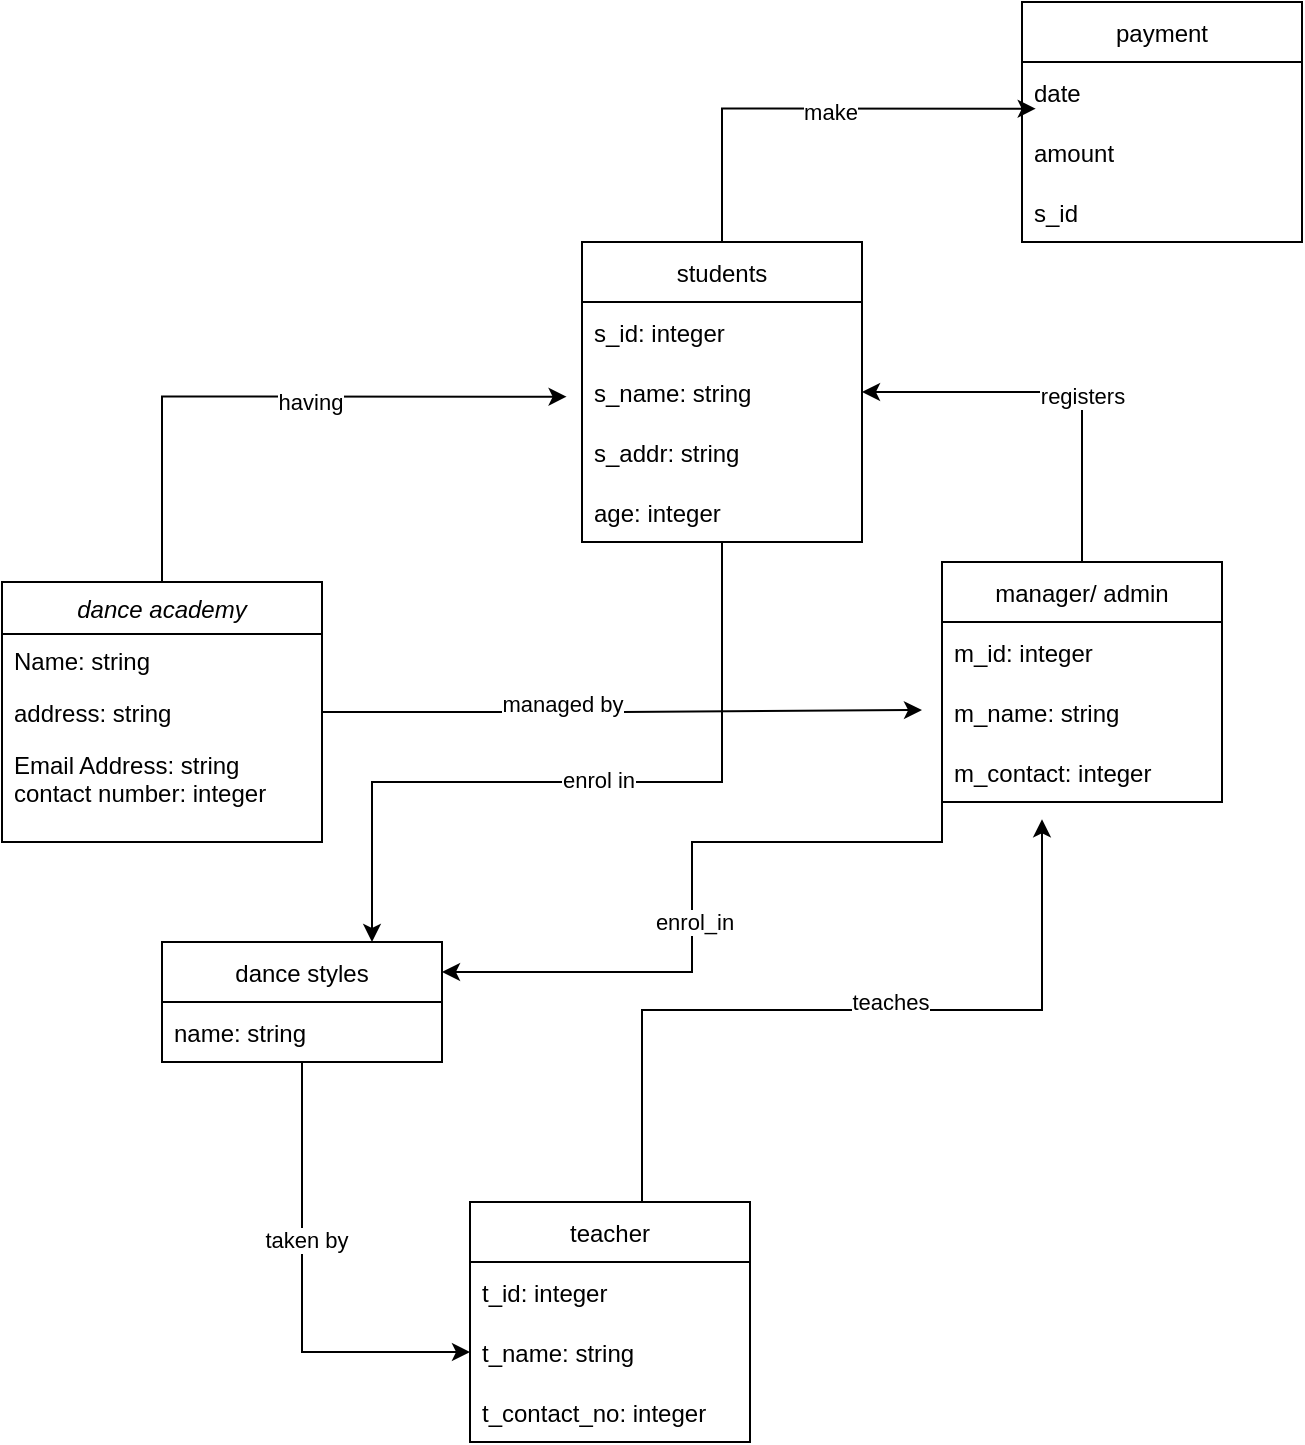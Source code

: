 <mxfile version="16.5.4" type="github">
  <diagram id="C5RBs43oDa-KdzZeNtuy" name="Page-1">
    <mxGraphModel dx="868" dy="1024" grid="1" gridSize="10" guides="1" tooltips="1" connect="1" arrows="1" fold="1" page="0" pageScale="1" pageWidth="827" pageHeight="1169" background="none" math="0" shadow="0">
      <root>
        <mxCell id="WIyWlLk6GJQsqaUBKTNV-0" />
        <mxCell id="WIyWlLk6GJQsqaUBKTNV-1" parent="WIyWlLk6GJQsqaUBKTNV-0" />
        <mxCell id="0ZvH64rMYw4Pr6m29UYi-16" style="edgeStyle=orthogonalEdgeStyle;rounded=0;orthogonalLoop=1;jettySize=auto;html=1;exitX=1;exitY=0.5;exitDx=0;exitDy=0;" edge="1" parent="WIyWlLk6GJQsqaUBKTNV-1" source="zkfFHV4jXpPFQw0GAbJ--0">
          <mxGeometry relative="1" as="geometry">
            <mxPoint x="500" y="194" as="targetPoint" />
          </mxGeometry>
        </mxCell>
        <mxCell id="0ZvH64rMYw4Pr6m29UYi-17" value="managed by" style="edgeLabel;html=1;align=center;verticalAlign=middle;resizable=0;points=[];" vertex="1" connectable="0" parent="0ZvH64rMYw4Pr6m29UYi-16">
          <mxGeometry x="-0.203" y="4" relative="1" as="geometry">
            <mxPoint as="offset" />
          </mxGeometry>
        </mxCell>
        <mxCell id="0ZvH64rMYw4Pr6m29UYi-32" style="edgeStyle=orthogonalEdgeStyle;rounded=0;orthogonalLoop=1;jettySize=auto;html=1;exitX=0.5;exitY=0;exitDx=0;exitDy=0;entryX=-0.055;entryY=0.578;entryDx=0;entryDy=0;entryPerimeter=0;" edge="1" parent="WIyWlLk6GJQsqaUBKTNV-1" source="zkfFHV4jXpPFQw0GAbJ--0" target="0ZvH64rMYw4Pr6m29UYi-25">
          <mxGeometry relative="1" as="geometry" />
        </mxCell>
        <mxCell id="0ZvH64rMYw4Pr6m29UYi-33" value="having" style="edgeLabel;html=1;align=center;verticalAlign=middle;resizable=0;points=[];" vertex="1" connectable="0" parent="0ZvH64rMYw4Pr6m29UYi-32">
          <mxGeometry x="0.128" y="-2" relative="1" as="geometry">
            <mxPoint as="offset" />
          </mxGeometry>
        </mxCell>
        <mxCell id="zkfFHV4jXpPFQw0GAbJ--0" value="dance academy" style="swimlane;fontStyle=2;align=center;verticalAlign=top;childLayout=stackLayout;horizontal=1;startSize=26;horizontalStack=0;resizeParent=1;resizeLast=0;collapsible=1;marginBottom=0;rounded=0;shadow=0;strokeWidth=1;" parent="WIyWlLk6GJQsqaUBKTNV-1" vertex="1">
          <mxGeometry x="40" y="130" width="160" height="130" as="geometry">
            <mxRectangle x="230" y="140" width="160" height="26" as="alternateBounds" />
          </mxGeometry>
        </mxCell>
        <mxCell id="zkfFHV4jXpPFQw0GAbJ--1" value="Name: string" style="text;align=left;verticalAlign=top;spacingLeft=4;spacingRight=4;overflow=hidden;rotatable=0;points=[[0,0.5],[1,0.5]];portConstraint=eastwest;" parent="zkfFHV4jXpPFQw0GAbJ--0" vertex="1">
          <mxGeometry y="26" width="160" height="26" as="geometry" />
        </mxCell>
        <mxCell id="zkfFHV4jXpPFQw0GAbJ--2" value="address: string" style="text;align=left;verticalAlign=top;spacingLeft=4;spacingRight=4;overflow=hidden;rotatable=0;points=[[0,0.5],[1,0.5]];portConstraint=eastwest;rounded=0;shadow=0;html=0;" parent="zkfFHV4jXpPFQw0GAbJ--0" vertex="1">
          <mxGeometry y="52" width="160" height="26" as="geometry" />
        </mxCell>
        <mxCell id="zkfFHV4jXpPFQw0GAbJ--3" value="Email Address: string &#xa;contact number: integer &#xa;" style="text;align=left;verticalAlign=top;spacingLeft=4;spacingRight=4;overflow=hidden;rotatable=0;points=[[0,0.5],[1,0.5]];portConstraint=eastwest;rounded=0;shadow=0;html=0;" parent="zkfFHV4jXpPFQw0GAbJ--0" vertex="1">
          <mxGeometry y="78" width="160" height="42" as="geometry" />
        </mxCell>
        <mxCell id="0ZvH64rMYw4Pr6m29UYi-10" style="edgeStyle=orthogonalEdgeStyle;rounded=0;orthogonalLoop=1;jettySize=auto;html=1;exitX=0.5;exitY=1;exitDx=0;exitDy=0;entryX=0;entryY=0.5;entryDx=0;entryDy=0;" edge="1" parent="WIyWlLk6GJQsqaUBKTNV-1" source="0ZvH64rMYw4Pr6m29UYi-2" target="0ZvH64rMYw4Pr6m29UYi-8">
          <mxGeometry relative="1" as="geometry" />
        </mxCell>
        <mxCell id="0ZvH64rMYw4Pr6m29UYi-18" value="taken by" style="edgeLabel;html=1;align=center;verticalAlign=middle;resizable=0;points=[];" vertex="1" connectable="0" parent="0ZvH64rMYw4Pr6m29UYi-10">
          <mxGeometry x="-0.229" y="2" relative="1" as="geometry">
            <mxPoint as="offset" />
          </mxGeometry>
        </mxCell>
        <mxCell id="0ZvH64rMYw4Pr6m29UYi-2" value="dance styles" style="swimlane;fontStyle=0;childLayout=stackLayout;horizontal=1;startSize=30;horizontalStack=0;resizeParent=1;resizeParentMax=0;resizeLast=0;collapsible=1;marginBottom=0;" vertex="1" parent="WIyWlLk6GJQsqaUBKTNV-1">
          <mxGeometry x="120" y="310" width="140" height="60" as="geometry" />
        </mxCell>
        <mxCell id="0ZvH64rMYw4Pr6m29UYi-19" style="edgeStyle=orthogonalEdgeStyle;rounded=0;orthogonalLoop=1;jettySize=auto;html=1;exitX=1;exitY=0;exitDx=0;exitDy=0;" edge="1" parent="WIyWlLk6GJQsqaUBKTNV-1" source="0ZvH64rMYw4Pr6m29UYi-6">
          <mxGeometry relative="1" as="geometry">
            <mxPoint x="560" y="248.667" as="targetPoint" />
            <Array as="points">
              <mxPoint x="360" y="440" />
              <mxPoint x="360" y="344" />
              <mxPoint x="560" y="344" />
            </Array>
          </mxGeometry>
        </mxCell>
        <mxCell id="0ZvH64rMYw4Pr6m29UYi-20" value="teaches" style="edgeLabel;html=1;align=center;verticalAlign=middle;resizable=0;points=[];" vertex="1" connectable="0" parent="0ZvH64rMYw4Pr6m29UYi-19">
          <mxGeometry x="0.229" y="-3" relative="1" as="geometry">
            <mxPoint y="-7" as="offset" />
          </mxGeometry>
        </mxCell>
        <mxCell id="0ZvH64rMYw4Pr6m29UYi-6" value="teacher" style="swimlane;fontStyle=0;childLayout=stackLayout;horizontal=1;startSize=30;horizontalStack=0;resizeParent=1;resizeParentMax=0;resizeLast=0;collapsible=1;marginBottom=0;" vertex="1" parent="WIyWlLk6GJQsqaUBKTNV-1">
          <mxGeometry x="274" y="440" width="140" height="120" as="geometry" />
        </mxCell>
        <mxCell id="0ZvH64rMYw4Pr6m29UYi-7" value="t_id: integer" style="text;strokeColor=none;fillColor=none;align=left;verticalAlign=middle;spacingLeft=4;spacingRight=4;overflow=hidden;points=[[0,0.5],[1,0.5]];portConstraint=eastwest;rotatable=0;" vertex="1" parent="0ZvH64rMYw4Pr6m29UYi-6">
          <mxGeometry y="30" width="140" height="30" as="geometry" />
        </mxCell>
        <mxCell id="0ZvH64rMYw4Pr6m29UYi-8" value="t_name: string" style="text;strokeColor=none;fillColor=none;align=left;verticalAlign=middle;spacingLeft=4;spacingRight=4;overflow=hidden;points=[[0,0.5],[1,0.5]];portConstraint=eastwest;rotatable=0;" vertex="1" parent="0ZvH64rMYw4Pr6m29UYi-6">
          <mxGeometry y="60" width="140" height="30" as="geometry" />
        </mxCell>
        <mxCell id="0ZvH64rMYw4Pr6m29UYi-9" value="t_contact_no: integer" style="text;strokeColor=none;fillColor=none;align=left;verticalAlign=middle;spacingLeft=4;spacingRight=4;overflow=hidden;points=[[0,0.5],[1,0.5]];portConstraint=eastwest;rotatable=0;" vertex="1" parent="0ZvH64rMYw4Pr6m29UYi-6">
          <mxGeometry y="90" width="140" height="30" as="geometry" />
        </mxCell>
        <mxCell id="0ZvH64rMYw4Pr6m29UYi-4" value="name: string" style="text;strokeColor=none;fillColor=none;align=left;verticalAlign=middle;spacingLeft=4;spacingRight=4;overflow=hidden;points=[[0,0.5],[1,0.5]];portConstraint=eastwest;rotatable=0;" vertex="1" parent="WIyWlLk6GJQsqaUBKTNV-1">
          <mxGeometry x="120" y="340" width="140" height="30" as="geometry" />
        </mxCell>
        <mxCell id="0ZvH64rMYw4Pr6m29UYi-37" style="edgeStyle=orthogonalEdgeStyle;rounded=0;orthogonalLoop=1;jettySize=auto;html=1;exitX=0.5;exitY=0;exitDx=0;exitDy=0;entryX=1;entryY=0.5;entryDx=0;entryDy=0;" edge="1" parent="WIyWlLk6GJQsqaUBKTNV-1" source="0ZvH64rMYw4Pr6m29UYi-12" target="0ZvH64rMYw4Pr6m29UYi-25">
          <mxGeometry relative="1" as="geometry" />
        </mxCell>
        <mxCell id="0ZvH64rMYw4Pr6m29UYi-38" value="registers" style="edgeLabel;html=1;align=center;verticalAlign=middle;resizable=0;points=[];" vertex="1" connectable="0" parent="0ZvH64rMYw4Pr6m29UYi-37">
          <mxGeometry x="-0.143" relative="1" as="geometry">
            <mxPoint as="offset" />
          </mxGeometry>
        </mxCell>
        <mxCell id="0ZvH64rMYw4Pr6m29UYi-12" value="manager/ admin" style="swimlane;fontStyle=0;childLayout=stackLayout;horizontal=1;startSize=30;horizontalStack=0;resizeParent=1;resizeParentMax=0;resizeLast=0;collapsible=1;marginBottom=0;" vertex="1" parent="WIyWlLk6GJQsqaUBKTNV-1">
          <mxGeometry x="510" y="120" width="140" height="120" as="geometry" />
        </mxCell>
        <mxCell id="0ZvH64rMYw4Pr6m29UYi-13" value="m_id: integer" style="text;strokeColor=none;fillColor=none;align=left;verticalAlign=middle;spacingLeft=4;spacingRight=4;overflow=hidden;points=[[0,0.5],[1,0.5]];portConstraint=eastwest;rotatable=0;" vertex="1" parent="0ZvH64rMYw4Pr6m29UYi-12">
          <mxGeometry y="30" width="140" height="30" as="geometry" />
        </mxCell>
        <mxCell id="0ZvH64rMYw4Pr6m29UYi-14" value="m_name: string" style="text;strokeColor=none;fillColor=none;align=left;verticalAlign=middle;spacingLeft=4;spacingRight=4;overflow=hidden;points=[[0,0.5],[1,0.5]];portConstraint=eastwest;rotatable=0;" vertex="1" parent="0ZvH64rMYw4Pr6m29UYi-12">
          <mxGeometry y="60" width="140" height="30" as="geometry" />
        </mxCell>
        <mxCell id="0ZvH64rMYw4Pr6m29UYi-15" value="m_contact: integer " style="text;strokeColor=none;fillColor=none;align=left;verticalAlign=middle;spacingLeft=4;spacingRight=4;overflow=hidden;points=[[0,0.5],[1,0.5]];portConstraint=eastwest;rotatable=0;" vertex="1" parent="0ZvH64rMYw4Pr6m29UYi-12">
          <mxGeometry y="90" width="140" height="30" as="geometry" />
        </mxCell>
        <mxCell id="0ZvH64rMYw4Pr6m29UYi-21" style="edgeStyle=orthogonalEdgeStyle;rounded=0;orthogonalLoop=1;jettySize=auto;html=1;exitX=0;exitY=0.5;exitDx=0;exitDy=0;entryX=1;entryY=0.25;entryDx=0;entryDy=0;" edge="1" parent="WIyWlLk6GJQsqaUBKTNV-1" source="0ZvH64rMYw4Pr6m29UYi-15" target="0ZvH64rMYw4Pr6m29UYi-2">
          <mxGeometry relative="1" as="geometry">
            <Array as="points">
              <mxPoint x="510" y="260" />
              <mxPoint x="385" y="260" />
              <mxPoint x="385" y="325" />
            </Array>
          </mxGeometry>
        </mxCell>
        <mxCell id="0ZvH64rMYw4Pr6m29UYi-22" value="enrol_in" style="edgeLabel;html=1;align=center;verticalAlign=middle;resizable=0;points=[];" vertex="1" connectable="0" parent="0ZvH64rMYw4Pr6m29UYi-21">
          <mxGeometry x="0.139" y="1" relative="1" as="geometry">
            <mxPoint as="offset" />
          </mxGeometry>
        </mxCell>
        <mxCell id="0ZvH64rMYw4Pr6m29UYi-35" style="edgeStyle=orthogonalEdgeStyle;rounded=0;orthogonalLoop=1;jettySize=auto;html=1;exitX=0.5;exitY=1;exitDx=0;exitDy=0;entryX=0.75;entryY=0;entryDx=0;entryDy=0;" edge="1" parent="WIyWlLk6GJQsqaUBKTNV-1" source="0ZvH64rMYw4Pr6m29UYi-23" target="0ZvH64rMYw4Pr6m29UYi-2">
          <mxGeometry relative="1" as="geometry">
            <Array as="points">
              <mxPoint x="400" y="230" />
              <mxPoint x="225" y="230" />
            </Array>
          </mxGeometry>
        </mxCell>
        <mxCell id="0ZvH64rMYw4Pr6m29UYi-36" value="enrol in" style="edgeLabel;html=1;align=center;verticalAlign=middle;resizable=0;points=[];" vertex="1" connectable="0" parent="0ZvH64rMYw4Pr6m29UYi-35">
          <mxGeometry x="-0.028" y="4" relative="1" as="geometry">
            <mxPoint y="-5" as="offset" />
          </mxGeometry>
        </mxCell>
        <mxCell id="0ZvH64rMYw4Pr6m29UYi-43" style="edgeStyle=orthogonalEdgeStyle;rounded=0;orthogonalLoop=1;jettySize=auto;html=1;exitX=0.5;exitY=0;exitDx=0;exitDy=0;entryX=0.049;entryY=-0.222;entryDx=0;entryDy=0;entryPerimeter=0;" edge="1" parent="WIyWlLk6GJQsqaUBKTNV-1" source="0ZvH64rMYw4Pr6m29UYi-23" target="0ZvH64rMYw4Pr6m29UYi-41">
          <mxGeometry relative="1" as="geometry" />
        </mxCell>
        <mxCell id="0ZvH64rMYw4Pr6m29UYi-44" value="make" style="edgeLabel;html=1;align=center;verticalAlign=middle;resizable=0;points=[];" vertex="1" connectable="0" parent="0ZvH64rMYw4Pr6m29UYi-43">
          <mxGeometry x="0.074" y="-1" relative="1" as="geometry">
            <mxPoint as="offset" />
          </mxGeometry>
        </mxCell>
        <mxCell id="0ZvH64rMYw4Pr6m29UYi-23" value="students" style="swimlane;fontStyle=0;childLayout=stackLayout;horizontal=1;startSize=30;horizontalStack=0;resizeParent=1;resizeParentMax=0;resizeLast=0;collapsible=1;marginBottom=0;" vertex="1" parent="WIyWlLk6GJQsqaUBKTNV-1">
          <mxGeometry x="330" y="-40" width="140" height="150" as="geometry" />
        </mxCell>
        <mxCell id="0ZvH64rMYw4Pr6m29UYi-24" value="s_id: integer" style="text;strokeColor=none;fillColor=none;align=left;verticalAlign=middle;spacingLeft=4;spacingRight=4;overflow=hidden;points=[[0,0.5],[1,0.5]];portConstraint=eastwest;rotatable=0;" vertex="1" parent="0ZvH64rMYw4Pr6m29UYi-23">
          <mxGeometry y="30" width="140" height="30" as="geometry" />
        </mxCell>
        <mxCell id="0ZvH64rMYw4Pr6m29UYi-25" value="s_name: string" style="text;strokeColor=none;fillColor=none;align=left;verticalAlign=middle;spacingLeft=4;spacingRight=4;overflow=hidden;points=[[0,0.5],[1,0.5]];portConstraint=eastwest;rotatable=0;" vertex="1" parent="0ZvH64rMYw4Pr6m29UYi-23">
          <mxGeometry y="60" width="140" height="30" as="geometry" />
        </mxCell>
        <mxCell id="0ZvH64rMYw4Pr6m29UYi-26" value="s_addr: string" style="text;strokeColor=none;fillColor=none;align=left;verticalAlign=middle;spacingLeft=4;spacingRight=4;overflow=hidden;points=[[0,0.5],[1,0.5]];portConstraint=eastwest;rotatable=0;" vertex="1" parent="0ZvH64rMYw4Pr6m29UYi-23">
          <mxGeometry y="90" width="140" height="30" as="geometry" />
        </mxCell>
        <mxCell id="0ZvH64rMYw4Pr6m29UYi-29" value="age: integer" style="text;strokeColor=none;fillColor=none;align=left;verticalAlign=middle;spacingLeft=4;spacingRight=4;overflow=hidden;points=[[0,0.5],[1,0.5]];portConstraint=eastwest;rotatable=0;" vertex="1" parent="0ZvH64rMYw4Pr6m29UYi-23">
          <mxGeometry y="120" width="140" height="30" as="geometry" />
        </mxCell>
        <mxCell id="0ZvH64rMYw4Pr6m29UYi-39" value="payment" style="swimlane;fontStyle=0;childLayout=stackLayout;horizontal=1;startSize=30;horizontalStack=0;resizeParent=1;resizeParentMax=0;resizeLast=0;collapsible=1;marginBottom=0;" vertex="1" parent="WIyWlLk6GJQsqaUBKTNV-1">
          <mxGeometry x="550" y="-160" width="140" height="120" as="geometry" />
        </mxCell>
        <mxCell id="0ZvH64rMYw4Pr6m29UYi-40" value="date" style="text;strokeColor=none;fillColor=none;align=left;verticalAlign=middle;spacingLeft=4;spacingRight=4;overflow=hidden;points=[[0,0.5],[1,0.5]];portConstraint=eastwest;rotatable=0;" vertex="1" parent="0ZvH64rMYw4Pr6m29UYi-39">
          <mxGeometry y="30" width="140" height="30" as="geometry" />
        </mxCell>
        <mxCell id="0ZvH64rMYw4Pr6m29UYi-41" value="amount" style="text;strokeColor=none;fillColor=none;align=left;verticalAlign=middle;spacingLeft=4;spacingRight=4;overflow=hidden;points=[[0,0.5],[1,0.5]];portConstraint=eastwest;rotatable=0;" vertex="1" parent="0ZvH64rMYw4Pr6m29UYi-39">
          <mxGeometry y="60" width="140" height="30" as="geometry" />
        </mxCell>
        <mxCell id="0ZvH64rMYw4Pr6m29UYi-42" value="s_id" style="text;strokeColor=none;fillColor=none;align=left;verticalAlign=middle;spacingLeft=4;spacingRight=4;overflow=hidden;points=[[0,0.5],[1,0.5]];portConstraint=eastwest;rotatable=0;" vertex="1" parent="0ZvH64rMYw4Pr6m29UYi-39">
          <mxGeometry y="90" width="140" height="30" as="geometry" />
        </mxCell>
      </root>
    </mxGraphModel>
  </diagram>
</mxfile>
